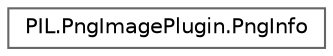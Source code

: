 digraph "Graphical Class Hierarchy"
{
 // LATEX_PDF_SIZE
  bgcolor="transparent";
  edge [fontname=Helvetica,fontsize=10,labelfontname=Helvetica,labelfontsize=10];
  node [fontname=Helvetica,fontsize=10,shape=box,height=0.2,width=0.4];
  rankdir="LR";
  Node0 [id="Node000000",label="PIL.PngImagePlugin.PngInfo",height=0.2,width=0.4,color="grey40", fillcolor="white", style="filled",URL="$d3/ddc/classPIL_1_1PngImagePlugin_1_1PngInfo.html",tooltip=" "];
}
